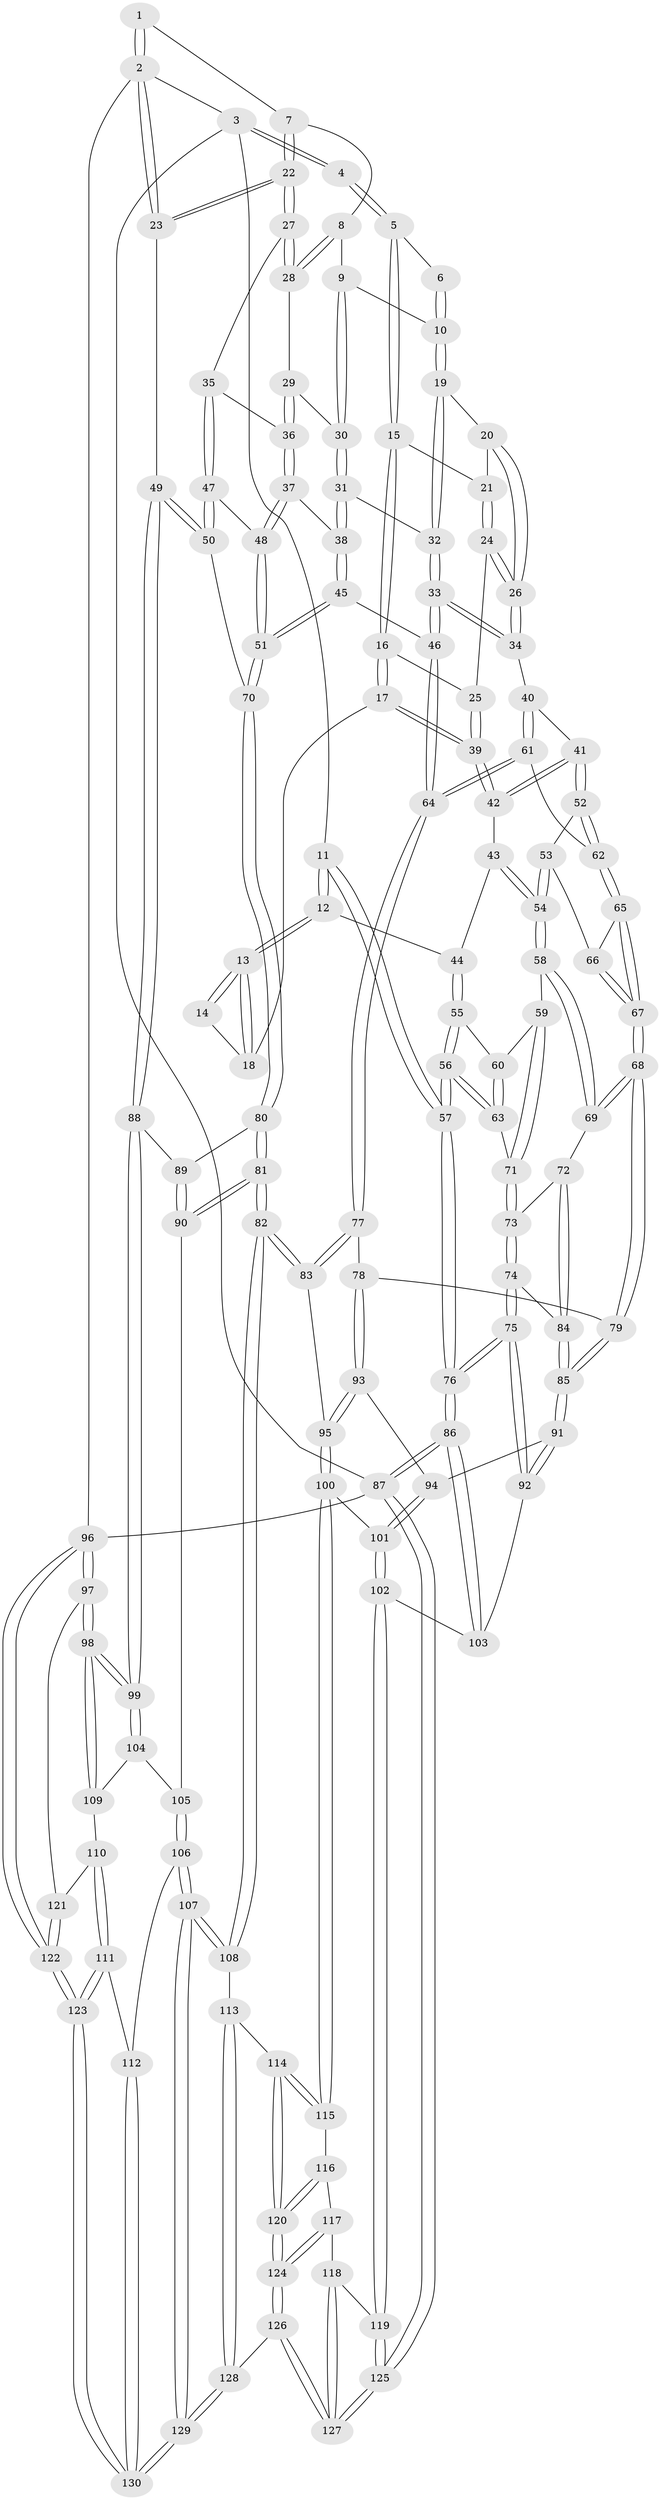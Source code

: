 // coarse degree distribution, {3: 0.07692307692307693, 6: 0.1978021978021978, 4: 0.34065934065934067, 5: 0.3626373626373626, 9: 0.01098901098901099, 7: 0.01098901098901099}
// Generated by graph-tools (version 1.1) at 2025/21/03/04/25 18:21:32]
// undirected, 130 vertices, 322 edges
graph export_dot {
graph [start="1"]
  node [color=gray90,style=filled];
  1 [pos="+0.8595632935682346+0"];
  2 [pos="+1+0"];
  3 [pos="+0+0"];
  4 [pos="+0.21658187467745327+0"];
  5 [pos="+0.35168848476159037+0"];
  6 [pos="+0.6791083031505293+0"];
  7 [pos="+0.8879420878723867+0.08450676005267935"];
  8 [pos="+0.8229555215223971+0.10075538615569686"];
  9 [pos="+0.7343314869648624+0.05980953174720426"];
  10 [pos="+0.6758071339087971+0.004224314707514296"];
  11 [pos="+0+0"];
  12 [pos="+0.07750385593682022+0.2053425763863665"];
  13 [pos="+0.12570308775319594+0.18685157940298788"];
  14 [pos="+0.2143090104698348+0"];
  15 [pos="+0.3806005702430833+0"];
  16 [pos="+0.3394118634615053+0.0973584053503312"];
  17 [pos="+0.25963446137317925+0.17584647549361965"];
  18 [pos="+0.22608037341731674+0.16234882417808644"];
  19 [pos="+0.6588867391924201+0.03356952884431536"];
  20 [pos="+0.5379908396047925+0.08277243321284278"];
  21 [pos="+0.4553963673319322+0.08002937674703599"];
  22 [pos="+1+0.17786979905835373"];
  23 [pos="+1+0.1951976808417424"];
  24 [pos="+0.45377236825795186+0.18275396865226864"];
  25 [pos="+0.40848805445219777+0.18006763641458962"];
  26 [pos="+0.5139981399598226+0.24752943570313435"];
  27 [pos="+0.8956504731327802+0.2205289299266144"];
  28 [pos="+0.8250717433705129+0.16315001830330111"];
  29 [pos="+0.7863181915083476+0.18038349520287036"];
  30 [pos="+0.7641884767190835+0.18429469381910074"];
  31 [pos="+0.7395970594943677+0.2213284445011652"];
  32 [pos="+0.6294281232816697+0.19147147425194924"];
  33 [pos="+0.5475398944900478+0.27894756225815653"];
  34 [pos="+0.5267492832653632+0.2665640807467797"];
  35 [pos="+0.8695635586446566+0.24668718773126158"];
  36 [pos="+0.8417237991358844+0.25089973959257195"];
  37 [pos="+0.7915706135788435+0.2661522560754713"];
  38 [pos="+0.7517123699539294+0.24457442026275017"];
  39 [pos="+0.2981272704818893+0.23281928182540787"];
  40 [pos="+0.36528735374176147+0.3040559721479316"];
  41 [pos="+0.3017867773562028+0.2647789490403232"];
  42 [pos="+0.3012358179751178+0.26212953593152993"];
  43 [pos="+0.12587805881376193+0.2679859557344092"];
  44 [pos="+0.08627664458342395+0.2298161672013036"];
  45 [pos="+0.645396393722517+0.39614981698241736"];
  46 [pos="+0.5786454428746726+0.3778415012838816"];
  47 [pos="+0.8726173040368239+0.3159277702237808"];
  48 [pos="+0.7878367501617168+0.3561535561826991"];
  49 [pos="+1+0.45639209877513054"];
  50 [pos="+0.9576478839639324+0.4170554622503573"];
  51 [pos="+0.7404759509736417+0.4486205622337233"];
  52 [pos="+0.25315336289064544+0.3280592478610488"];
  53 [pos="+0.21594820177548016+0.3447400064939255"];
  54 [pos="+0.19336285000712378+0.34912765822707476"];
  55 [pos="+0.06943068956020614+0.30806793470290056"];
  56 [pos="+0+0.4103476846463167"];
  57 [pos="+0+0.4073038400931677"];
  58 [pos="+0.17247557058758542+0.3898238095010802"];
  59 [pos="+0.1317422175074896+0.38861873112711304"];
  60 [pos="+0.06858657578043707+0.3415720355341144"];
  61 [pos="+0.36946981072085194+0.4384564847191818"];
  62 [pos="+0.34236369799442407+0.44478084329475776"];
  63 [pos="+0.026215215313020915+0.4253740183420114"];
  64 [pos="+0.49034547923570354+0.47794140134200785"];
  65 [pos="+0.310101849065025+0.46658264893869694"];
  66 [pos="+0.2309543060842958+0.370945637244606"];
  67 [pos="+0.2704861128367685+0.5002878027714383"];
  68 [pos="+0.2510213318831641+0.5195664531601589"];
  69 [pos="+0.18101671963663238+0.47195552203444596"];
  70 [pos="+0.7407022703607805+0.4489101854120423"];
  71 [pos="+0.04423926078439284+0.43924693059612085"];
  72 [pos="+0.12074280855344788+0.4875876959998808"];
  73 [pos="+0.05380471734358381+0.45356984405441714"];
  74 [pos="+0.003710714867201018+0.6053551035274903"];
  75 [pos="+0+0.6768948379877984"];
  76 [pos="+0+0.6892605629011789"];
  77 [pos="+0.490416560834858+0.5039302236915717"];
  78 [pos="+0.32671274832947+0.6256042629128573"];
  79 [pos="+0.2520311068247517+0.5416463609790463"];
  80 [pos="+0.7415147971147383+0.4561117974423227"];
  81 [pos="+0.7090090515175071+0.662668951823733"];
  82 [pos="+0.6118580639192255+0.7130997387667358"];
  83 [pos="+0.5698033754622418+0.6874317997616967"];
  84 [pos="+0.08409266257415098+0.6014462904162415"];
  85 [pos="+0.1463588370588197+0.6332403060727358"];
  86 [pos="+0+0.828627511689598"];
  87 [pos="+0+1"];
  88 [pos="+1+0.5247423240631984"];
  89 [pos="+0.9134073853744687+0.5812595811806583"];
  90 [pos="+0.7884487291479126+0.6845788950899651"];
  91 [pos="+0.1627306998202084+0.7009760342558815"];
  92 [pos="+0.14513771739358694+0.7411864321287301"];
  93 [pos="+0.3313274943987738+0.6610531207520561"];
  94 [pos="+0.21925995109556126+0.7004549369071391"];
  95 [pos="+0.37722777105710714+0.7255592317959086"];
  96 [pos="+1+1"];
  97 [pos="+1+0.8906914073745936"];
  98 [pos="+1+0.6614952281036718"];
  99 [pos="+1+0.6194015381856943"];
  100 [pos="+0.35407903718594913+0.7890743679901061"];
  101 [pos="+0.2843155745185198+0.7947203531967093"];
  102 [pos="+0.16701073582642734+0.8399035081599301"];
  103 [pos="+0.1504457481098647+0.8145379803650226"];
  104 [pos="+0.844483539627275+0.7328407023528548"];
  105 [pos="+0.8053381153961071+0.7022221406873776"];
  106 [pos="+0.7604064785098652+0.8922553719749078"];
  107 [pos="+0.6696403247614257+0.8770564036837284"];
  108 [pos="+0.6111663887351847+0.8141617335870373"];
  109 [pos="+0.8815425388521033+0.811909723212548"];
  110 [pos="+0.881884572136679+0.8338861083898771"];
  111 [pos="+0.8663394371393656+0.8608710891985579"];
  112 [pos="+0.777290948444991+0.898501246285573"];
  113 [pos="+0.5430099194239356+0.8707689186705769"];
  114 [pos="+0.43325919519620437+0.8781461521469216"];
  115 [pos="+0.35517849623060754+0.7928584799131237"];
  116 [pos="+0.3271178072799324+0.8534428097289656"];
  117 [pos="+0.27355556213424065+0.9029362441067251"];
  118 [pos="+0.22660917161089447+0.8959987951614046"];
  119 [pos="+0.1677918921543412+0.8576564851490414"];
  120 [pos="+0.3661015697149101+1"];
  121 [pos="+0.9048886904727647+0.8405379234498376"];
  122 [pos="+1+1"];
  123 [pos="+1+1"];
  124 [pos="+0.36402053435578324+1"];
  125 [pos="+0+1"];
  126 [pos="+0.3628512166963351+1"];
  127 [pos="+0.2843863013535293+1"];
  128 [pos="+0.49612799075253344+1"];
  129 [pos="+0.6496734044110338+1"];
  130 [pos="+0.9012647681151299+1"];
  1 -- 2;
  1 -- 2;
  1 -- 7;
  2 -- 3;
  2 -- 23;
  2 -- 23;
  2 -- 96;
  3 -- 4;
  3 -- 4;
  3 -- 11;
  3 -- 87;
  4 -- 5;
  4 -- 5;
  5 -- 6;
  5 -- 15;
  5 -- 15;
  6 -- 10;
  6 -- 10;
  7 -- 8;
  7 -- 22;
  7 -- 22;
  8 -- 9;
  8 -- 28;
  8 -- 28;
  9 -- 10;
  9 -- 30;
  9 -- 30;
  10 -- 19;
  10 -- 19;
  11 -- 12;
  11 -- 12;
  11 -- 57;
  11 -- 57;
  12 -- 13;
  12 -- 13;
  12 -- 44;
  13 -- 14;
  13 -- 14;
  13 -- 18;
  13 -- 18;
  14 -- 18;
  15 -- 16;
  15 -- 16;
  15 -- 21;
  16 -- 17;
  16 -- 17;
  16 -- 25;
  17 -- 18;
  17 -- 39;
  17 -- 39;
  19 -- 20;
  19 -- 32;
  19 -- 32;
  20 -- 21;
  20 -- 26;
  20 -- 26;
  21 -- 24;
  21 -- 24;
  22 -- 23;
  22 -- 23;
  22 -- 27;
  22 -- 27;
  23 -- 49;
  24 -- 25;
  24 -- 26;
  24 -- 26;
  25 -- 39;
  25 -- 39;
  26 -- 34;
  26 -- 34;
  27 -- 28;
  27 -- 28;
  27 -- 35;
  28 -- 29;
  29 -- 30;
  29 -- 36;
  29 -- 36;
  30 -- 31;
  30 -- 31;
  31 -- 32;
  31 -- 38;
  31 -- 38;
  32 -- 33;
  32 -- 33;
  33 -- 34;
  33 -- 34;
  33 -- 46;
  33 -- 46;
  34 -- 40;
  35 -- 36;
  35 -- 47;
  35 -- 47;
  36 -- 37;
  36 -- 37;
  37 -- 38;
  37 -- 48;
  37 -- 48;
  38 -- 45;
  38 -- 45;
  39 -- 42;
  39 -- 42;
  40 -- 41;
  40 -- 61;
  40 -- 61;
  41 -- 42;
  41 -- 42;
  41 -- 52;
  41 -- 52;
  42 -- 43;
  43 -- 44;
  43 -- 54;
  43 -- 54;
  44 -- 55;
  44 -- 55;
  45 -- 46;
  45 -- 51;
  45 -- 51;
  46 -- 64;
  46 -- 64;
  47 -- 48;
  47 -- 50;
  47 -- 50;
  48 -- 51;
  48 -- 51;
  49 -- 50;
  49 -- 50;
  49 -- 88;
  49 -- 88;
  50 -- 70;
  51 -- 70;
  51 -- 70;
  52 -- 53;
  52 -- 62;
  52 -- 62;
  53 -- 54;
  53 -- 54;
  53 -- 66;
  54 -- 58;
  54 -- 58;
  55 -- 56;
  55 -- 56;
  55 -- 60;
  56 -- 57;
  56 -- 57;
  56 -- 63;
  56 -- 63;
  57 -- 76;
  57 -- 76;
  58 -- 59;
  58 -- 69;
  58 -- 69;
  59 -- 60;
  59 -- 71;
  59 -- 71;
  60 -- 63;
  60 -- 63;
  61 -- 62;
  61 -- 64;
  61 -- 64;
  62 -- 65;
  62 -- 65;
  63 -- 71;
  64 -- 77;
  64 -- 77;
  65 -- 66;
  65 -- 67;
  65 -- 67;
  66 -- 67;
  66 -- 67;
  67 -- 68;
  67 -- 68;
  68 -- 69;
  68 -- 69;
  68 -- 79;
  68 -- 79;
  69 -- 72;
  70 -- 80;
  70 -- 80;
  71 -- 73;
  71 -- 73;
  72 -- 73;
  72 -- 84;
  72 -- 84;
  73 -- 74;
  73 -- 74;
  74 -- 75;
  74 -- 75;
  74 -- 84;
  75 -- 76;
  75 -- 76;
  75 -- 92;
  75 -- 92;
  76 -- 86;
  76 -- 86;
  77 -- 78;
  77 -- 83;
  77 -- 83;
  78 -- 79;
  78 -- 93;
  78 -- 93;
  79 -- 85;
  79 -- 85;
  80 -- 81;
  80 -- 81;
  80 -- 89;
  81 -- 82;
  81 -- 82;
  81 -- 90;
  81 -- 90;
  82 -- 83;
  82 -- 83;
  82 -- 108;
  82 -- 108;
  83 -- 95;
  84 -- 85;
  84 -- 85;
  85 -- 91;
  85 -- 91;
  86 -- 87;
  86 -- 87;
  86 -- 103;
  86 -- 103;
  87 -- 125;
  87 -- 125;
  87 -- 96;
  88 -- 89;
  88 -- 99;
  88 -- 99;
  89 -- 90;
  89 -- 90;
  90 -- 105;
  91 -- 92;
  91 -- 92;
  91 -- 94;
  92 -- 103;
  93 -- 94;
  93 -- 95;
  93 -- 95;
  94 -- 101;
  94 -- 101;
  95 -- 100;
  95 -- 100;
  96 -- 97;
  96 -- 97;
  96 -- 122;
  96 -- 122;
  97 -- 98;
  97 -- 98;
  97 -- 121;
  98 -- 99;
  98 -- 99;
  98 -- 109;
  98 -- 109;
  99 -- 104;
  99 -- 104;
  100 -- 101;
  100 -- 115;
  100 -- 115;
  101 -- 102;
  101 -- 102;
  102 -- 103;
  102 -- 119;
  102 -- 119;
  104 -- 105;
  104 -- 109;
  105 -- 106;
  105 -- 106;
  106 -- 107;
  106 -- 107;
  106 -- 112;
  107 -- 108;
  107 -- 108;
  107 -- 129;
  107 -- 129;
  108 -- 113;
  109 -- 110;
  110 -- 111;
  110 -- 111;
  110 -- 121;
  111 -- 112;
  111 -- 123;
  111 -- 123;
  112 -- 130;
  112 -- 130;
  113 -- 114;
  113 -- 128;
  113 -- 128;
  114 -- 115;
  114 -- 115;
  114 -- 120;
  114 -- 120;
  115 -- 116;
  116 -- 117;
  116 -- 120;
  116 -- 120;
  117 -- 118;
  117 -- 124;
  117 -- 124;
  118 -- 119;
  118 -- 127;
  118 -- 127;
  119 -- 125;
  119 -- 125;
  120 -- 124;
  120 -- 124;
  121 -- 122;
  121 -- 122;
  122 -- 123;
  122 -- 123;
  123 -- 130;
  123 -- 130;
  124 -- 126;
  124 -- 126;
  125 -- 127;
  125 -- 127;
  126 -- 127;
  126 -- 127;
  126 -- 128;
  128 -- 129;
  128 -- 129;
  129 -- 130;
  129 -- 130;
}
